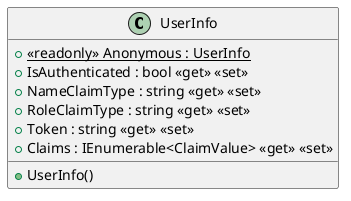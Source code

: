 @startuml UserInfo
class UserInfo  {
    + {static} <<readonly>> Anonymous : UserInfo
    + IsAuthenticated : bool <<get>> <<set>>
    + NameClaimType : string <<get>> <<set>>
    + RoleClaimType : string <<get>> <<set>>
    + Token : string <<get>> <<set>>
    + Claims : IEnumerable<ClaimValue> <<get>> <<set>>
    + UserInfo()
}
@enduml